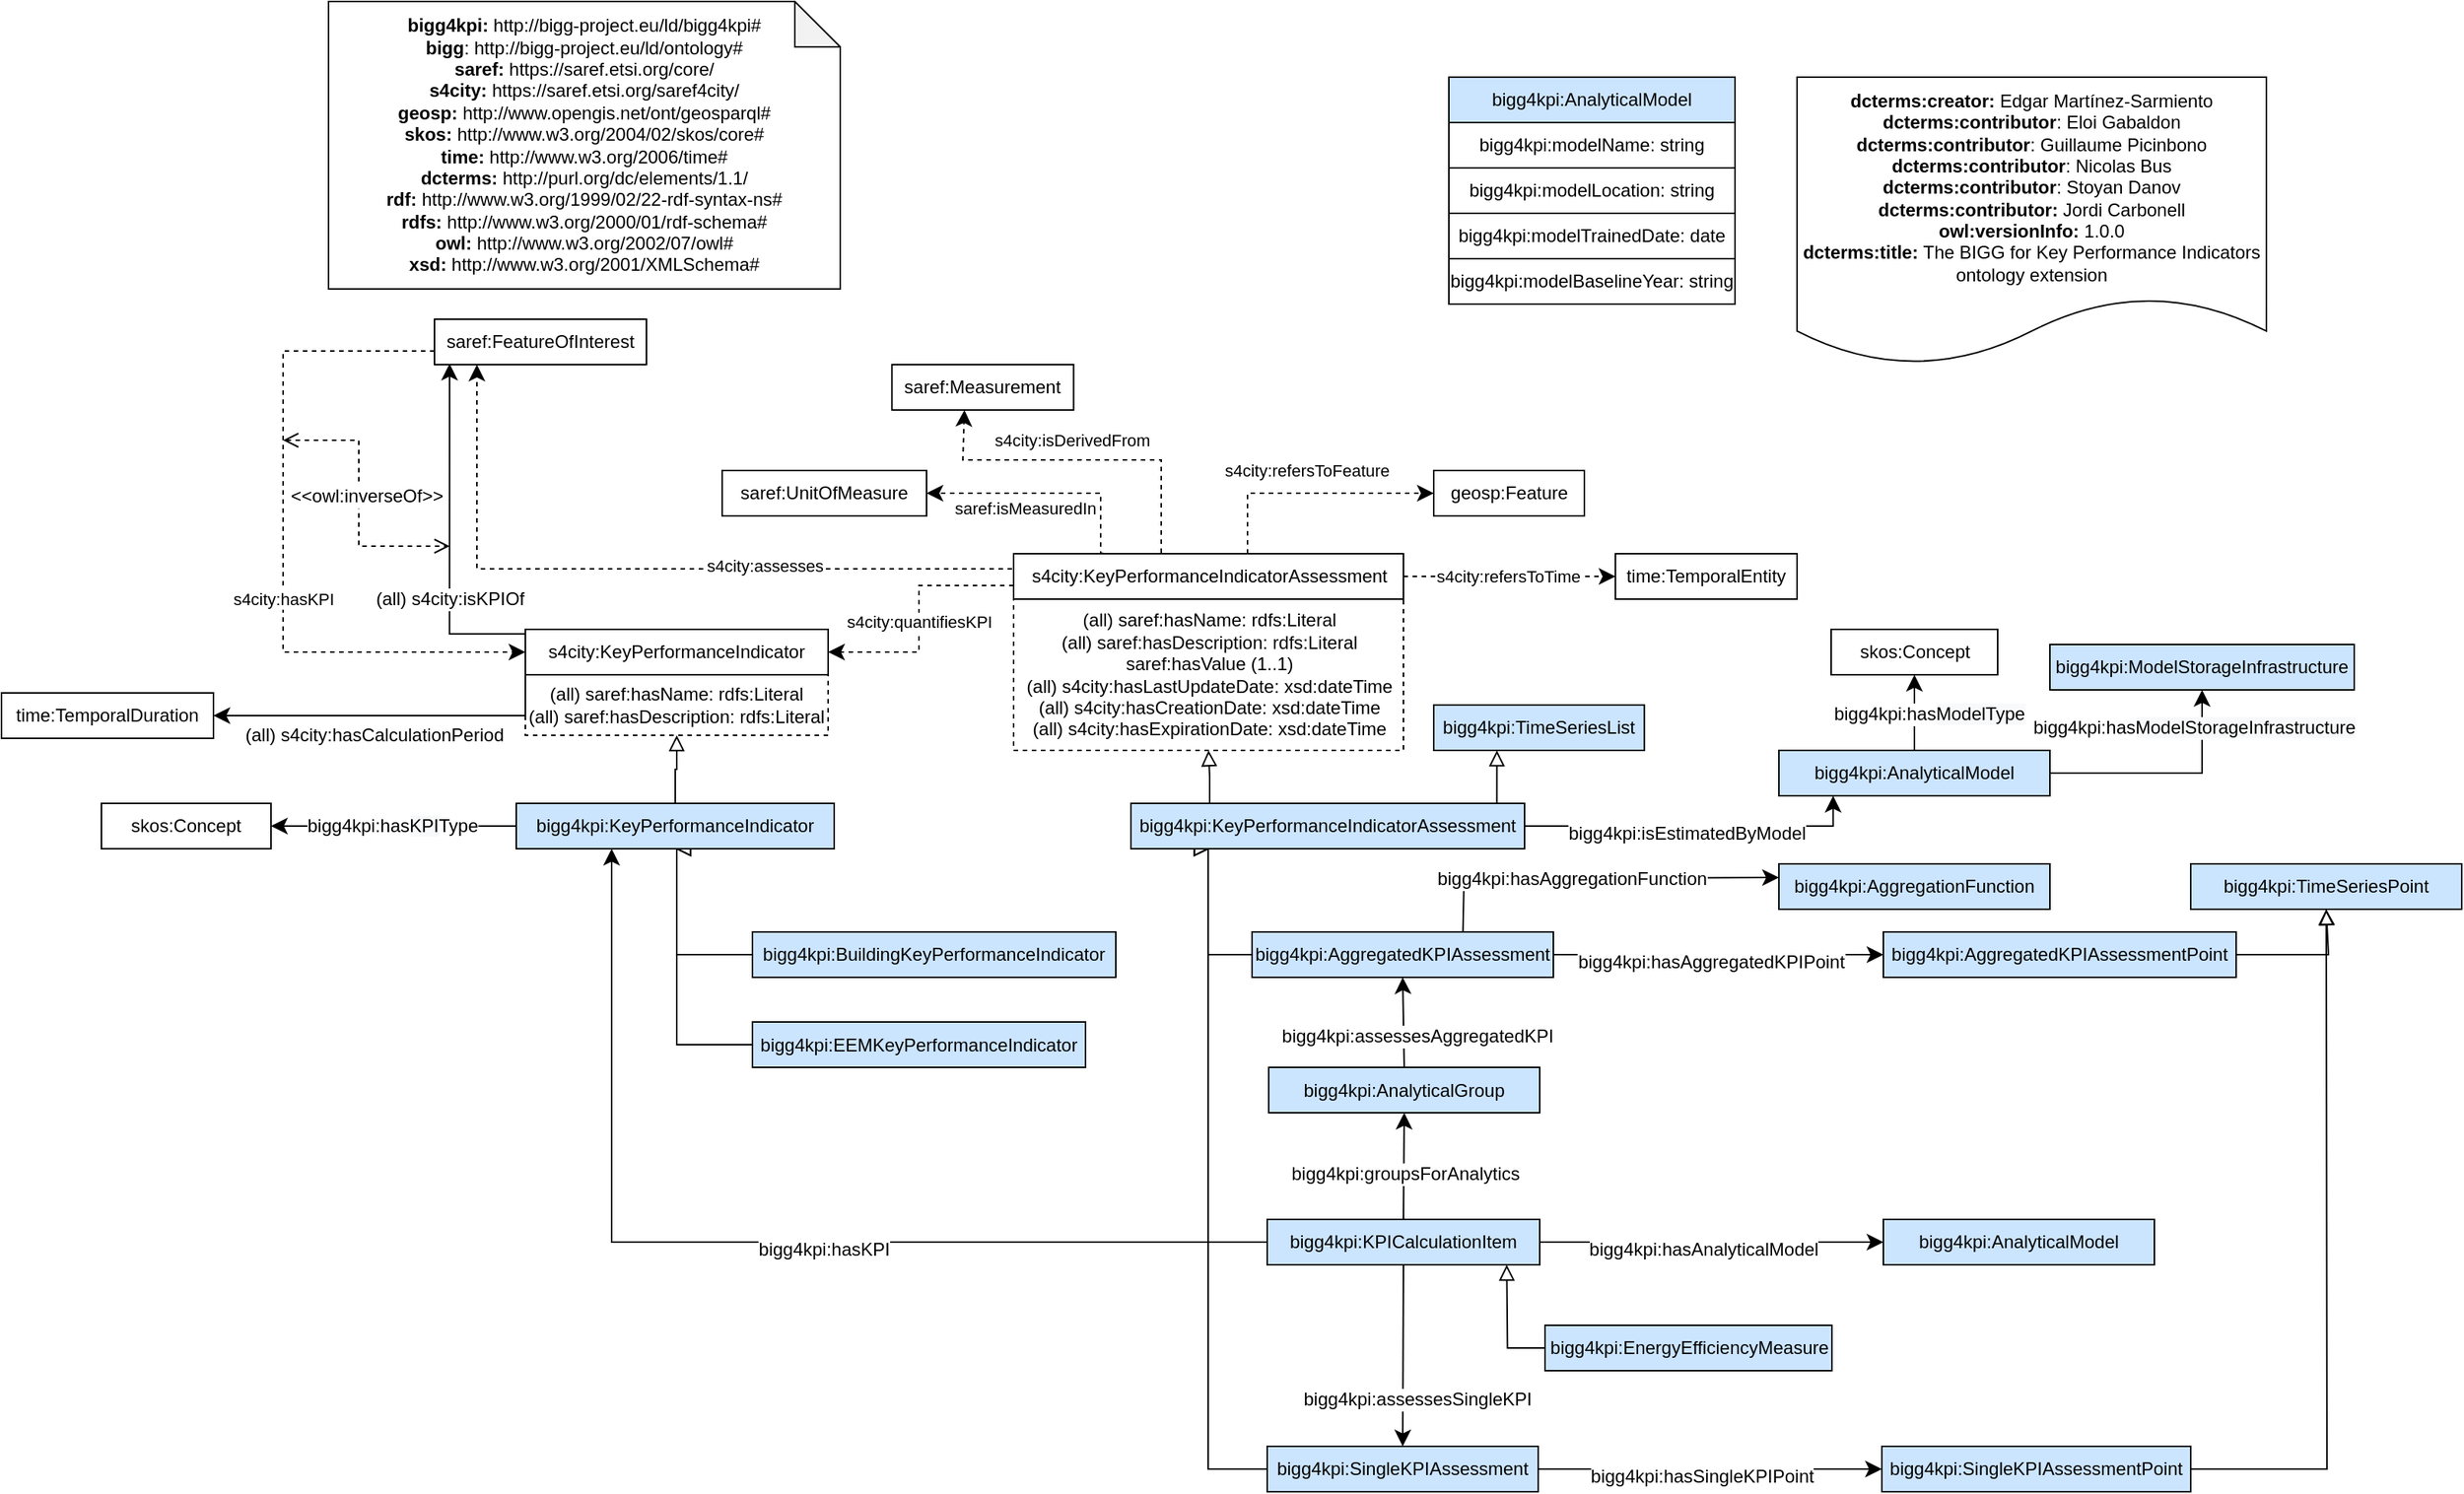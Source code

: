 <mxfile version="20.5.3" type="embed"><diagram id="xN5c13emSfbrc5WPA_zT" name="Page-1"><mxGraphModel dx="3368" dy="302" grid="1" gridSize="10" guides="1" tooltips="1" connect="1" arrows="1" fold="1" page="1" pageScale="1" pageWidth="827" pageHeight="1169" math="0" shadow="0"><root><mxCell id="0"/><mxCell id="1" parent="0"/><mxCell id="144" value="bigg4kpi:AnalyticalModel" style="rounded=0;whiteSpace=wrap;html=1;snapToPoint=1;points=[[0.1,0],[0.2,0],[0.3,0],[0.4,0],[0.5,0],[0.6,0],[0.7,0],[0.8,0],[0.9,0],[0,0.1],[0,0.3],[0,0.5],[0,0.7],[0,0.9],[0.1,1],[0.2,1],[0.3,1],[0.4,1],[0.5,1],[0.6,1],[0.7,1],[0.8,1],[0.9,1],[1,0.1],[1,0.3],[1,0.5],[1,0.7],[1,0.9]];fillColor=#CCE5FF;strokeColor=#000000;" parent="1" vertex="1"><mxGeometry x="80" y="160" width="189" height="30" as="geometry"/></mxCell><mxCell id="227" value="bigg4kpi:modelName: string" style="rounded=0;whiteSpace=wrap;html=1;snapToPoint=1;points=[[0.1,0],[0.2,0],[0.3,0],[0.4,0],[0.5,0],[0.6,0],[0.7,0],[0.8,0],[0.9,0],[0,0.1],[0,0.3],[0,0.5],[0,0.7],[0,0.9],[0.1,1],[0.2,1],[0.3,1],[0.4,1],[0.5,1],[0.6,1],[0.7,1],[0.8,1],[0.9,1],[1,0.1],[1,0.3],[1,0.5],[1,0.7],[1,0.9]];" parent="1" vertex="1"><mxGeometry x="80" y="190" width="189" height="30" as="geometry"/></mxCell><mxCell id="229" value="bigg4kpi:modelLocation: string" style="rounded=0;whiteSpace=wrap;html=1;snapToPoint=1;points=[[0.1,0],[0.2,0],[0.3,0],[0.4,0],[0.5,0],[0.6,0],[0.7,0],[0.8,0],[0.9,0],[0,0.1],[0,0.3],[0,0.5],[0,0.7],[0,0.9],[0.1,1],[0.2,1],[0.3,1],[0.4,1],[0.5,1],[0.6,1],[0.7,1],[0.8,1],[0.9,1],[1,0.1],[1,0.3],[1,0.5],[1,0.7],[1,0.9]];" parent="1" vertex="1"><mxGeometry x="80" y="220" width="189" height="30" as="geometry"/></mxCell><mxCell id="aMNXibjqDT7EPzsapejx-229" value="bigg4kpi:modelTrainedDate: date" style="rounded=0;whiteSpace=wrap;html=1;snapToPoint=1;points=[[0.1,0],[0.2,0],[0.3,0],[0.4,0],[0.5,0],[0.6,0],[0.7,0],[0.8,0],[0.9,0],[0,0.1],[0,0.3],[0,0.5],[0,0.7],[0,0.9],[0.1,1],[0.2,1],[0.3,1],[0.4,1],[0.5,1],[0.6,1],[0.7,1],[0.8,1],[0.9,1],[1,0.1],[1,0.3],[1,0.5],[1,0.7],[1,0.9]];" parent="1" vertex="1"><mxGeometry x="80" y="250" width="189" height="30" as="geometry"/></mxCell><mxCell id="aMNXibjqDT7EPzsapejx-230" value="bigg4kpi:modelBaselineYear: string" style="rounded=0;whiteSpace=wrap;html=1;snapToPoint=1;points=[[0.1,0],[0.2,0],[0.3,0],[0.4,0],[0.5,0],[0.6,0],[0.7,0],[0.8,0],[0.9,0],[0,0.1],[0,0.3],[0,0.5],[0,0.7],[0,0.9],[0.1,1],[0.2,1],[0.3,1],[0.4,1],[0.5,1],[0.6,1],[0.7,1],[0.8,1],[0.9,1],[1,0.1],[1,0.3],[1,0.5],[1,0.7],[1,0.9]];" parent="1" vertex="1"><mxGeometry x="80" y="280" width="189" height="30" as="geometry"/></mxCell><mxCell id="cyqLHnk5NtlNjv0K2VUl-229" value="geosp:Feature" style="rounded=0;whiteSpace=wrap;html=1;snapToPoint=1;points=[[0.1,0],[0.2,0],[0.3,0],[0.4,0],[0.5,0],[0.6,0],[0.7,0],[0.8,0],[0.9,0],[0,0.1],[0,0.3],[0,0.5],[0,0.7],[0,0.9],[0.1,1],[0.2,1],[0.3,1],[0.4,1],[0.5,1],[0.6,1],[0.7,1],[0.8,1],[0.9,1],[1,0.1],[1,0.3],[1,0.5],[1,0.7],[1,0.9]];" parent="1" vertex="1"><mxGeometry x="70" y="420" width="99.5" height="30" as="geometry"/></mxCell><mxCell id="cyqLHnk5NtlNjv0K2VUl-230" value="saref:Measurement" style="rounded=0;whiteSpace=wrap;html=1;snapToPoint=1;points=[[0.1,0],[0.2,0],[0.3,0],[0.4,0],[0.5,0],[0.6,0],[0.7,0],[0.8,0],[0.9,0],[0,0.1],[0,0.3],[0,0.5],[0,0.7],[0,0.9],[0.1,1],[0.2,1],[0.3,1],[0.4,1],[0.5,1],[0.6,1],[0.7,1],[0.8,1],[0.9,1],[1,0.1],[1,0.3],[1,0.5],[1,0.7],[1,0.9]];" parent="1" vertex="1"><mxGeometry x="-287.85" y="350" width="120" height="30" as="geometry"/></mxCell><mxCell id="cyqLHnk5NtlNjv0K2VUl-231" value="saref:UnitOfMeasure" style="rounded=0;whiteSpace=wrap;html=1;snapToPoint=1;points=[[0.1,0],[0.2,0],[0.3,0],[0.4,0],[0.5,0],[0.6,0],[0.7,0],[0.8,0],[0.9,0],[0,0.1],[0,0.3],[0,0.5],[0,0.7],[0,0.9],[0.1,1],[0.2,1],[0.3,1],[0.4,1],[0.5,1],[0.6,1],[0.7,1],[0.8,1],[0.9,1],[1,0.1],[1,0.3],[1,0.5],[1,0.7],[1,0.9]];" parent="1" vertex="1"><mxGeometry x="-400" y="420" width="135" height="30" as="geometry"/></mxCell><mxCell id="cyqLHnk5NtlNjv0K2VUl-232" value="time:TemporalEntity" style="rounded=0;whiteSpace=wrap;html=1;snapToPoint=1;points=[[0.1,0],[0.2,0],[0.3,0],[0.4,0],[0.5,0],[0.6,0],[0.7,0],[0.8,0],[0.9,0],[0,0.1],[0,0.3],[0,0.5],[0,0.7],[0,0.9],[0.1,1],[0.2,1],[0.3,1],[0.4,1],[0.5,1],[0.6,1],[0.7,1],[0.8,1],[0.9,1],[1,0.1],[1,0.3],[1,0.5],[1,0.7],[1,0.9]];" parent="1" vertex="1"><mxGeometry x="189.98" y="475" width="120" height="30" as="geometry"/></mxCell><mxCell id="cyqLHnk5NtlNjv0K2VUl-233" value="saref:FeatureOfInterest" style="rounded=0;whiteSpace=wrap;html=1;snapToPoint=1;points=[[0.1,0],[0.2,0],[0.3,0],[0.4,0],[0.5,0],[0.6,0],[0.7,0],[0.8,0],[0.9,0],[0,0.1],[0,0.3],[0,0.5],[0,0.7],[0,0.9],[0.1,1],[0.2,1],[0.3,1],[0.4,1],[0.5,1],[0.6,1],[0.7,1],[0.8,1],[0.9,1],[1,0.1],[1,0.3],[1,0.5],[1,0.7],[1,0.9]];" parent="1" vertex="1"><mxGeometry x="-590" y="320" width="140" height="30" as="geometry"/></mxCell><mxCell id="cyqLHnk5NtlNjv0K2VUl-234" value="" style="endArrow=classic;html=1;endSize=8;dashed=1;arcSize=0;rounded=0;edgeStyle=orthogonalEdgeStyle;exitX=0.6;exitY=0;exitDx=0;exitDy=0;" parent="1" source="cyqLHnk5NtlNjv0K2VUl-237" target="cyqLHnk5NtlNjv0K2VUl-229" edge="1"><mxGeometry width="50" height="50" relative="1" as="geometry"><mxPoint x="236.0" y="550" as="sourcePoint"/><mxPoint x="340" y="45" as="targetPoint"/><Array as="points"><mxPoint x="-53" y="435"/></Array></mxGeometry></mxCell><mxCell id="cyqLHnk5NtlNjv0K2VUl-235" value="&lt;div&gt;s4city:refersToFeature&lt;/div&gt;" style="edgeLabel;html=1;align=center;verticalAlign=middle;resizable=0;points=[];" parent="cyqLHnk5NtlNjv0K2VUl-234" connectable="0" vertex="1"><mxGeometry x="-0.191" y="-1" relative="1" as="geometry"><mxPoint x="13" y="-16" as="offset"/></mxGeometry></mxCell><mxCell id="cyqLHnk5NtlNjv0K2VUl-236" value="(all) saref:hasName: rdfs:Literal&lt;br&gt;(all) saref:hasDescription: rdfs:Literal&lt;br&gt;saref:hasValue (1..1)&lt;br&gt;(all) s4city:hasLastUpdateDate: xsd:dateTime&lt;br&gt;(all) s4city:hasCreationDate: xsd:dateTime&lt;br&gt;(all) s4city:hasExpirationDate: xsd:dateTime" style="rounded=0;whiteSpace=wrap;html=1;snapToPoint=1;points=[[0.1,0],[0.2,0],[0.3,0],[0.4,0],[0.5,0],[0.6,0],[0.7,0],[0.8,0],[0.9,0],[0,0.1],[0,0.3],[0,0.5],[0,0.7],[0,0.9],[0.1,1],[0.2,1],[0.3,1],[0.4,1],[0.5,1],[0.6,1],[0.7,1],[0.8,1],[0.9,1],[1,0.1],[1,0.3],[1,0.5],[1,0.7],[1,0.9]];dashed=1;" parent="1" vertex="1"><mxGeometry x="-207.5" y="505" width="257.5" height="100" as="geometry"/></mxCell><mxCell id="cyqLHnk5NtlNjv0K2VUl-237" value="s4city:KeyPerformanceIndicatorAssessment" style="rounded=0;whiteSpace=wrap;html=1;snapToPoint=1;points=[[0.1,0],[0.2,0],[0.3,0],[0.4,0],[0.5,0],[0.6,0],[0.7,0],[0.8,0],[0.9,0],[0,0.1],[0,0.3],[0,0.5],[0,0.7],[0,0.9],[0.1,1],[0.2,1],[0.3,1],[0.4,1],[0.5,1],[0.6,1],[0.7,1],[0.8,1],[0.9,1],[1,0.1],[1,0.3],[1,0.5],[1,0.7],[1,0.9]];" parent="1" vertex="1"><mxGeometry x="-207.5" y="475" width="257.5" height="30" as="geometry"/></mxCell><mxCell id="cyqLHnk5NtlNjv0K2VUl-238" value="" style="endArrow=classic;html=1;endSize=8;dashed=1;arcSize=0;rounded=0;edgeStyle=orthogonalEdgeStyle;exitX=0.4;exitY=0;exitDx=0;exitDy=0;" parent="1" source="cyqLHnk5NtlNjv0K2VUl-237" target="cyqLHnk5NtlNjv0K2VUl-230" edge="1"><mxGeometry width="50" height="50" relative="1" as="geometry"><mxPoint x="-530" y="474.95" as="sourcePoint"/><mxPoint x="-236" y="31.95" as="targetPoint"/><Array as="points"><mxPoint x="-110" y="475"/><mxPoint x="-110" y="413"/><mxPoint x="-241" y="413"/></Array></mxGeometry></mxCell><mxCell id="cyqLHnk5NtlNjv0K2VUl-239" value="&lt;div&gt;s4city:isDerivedFrom&lt;/div&gt;" style="edgeLabel;html=1;align=center;verticalAlign=middle;resizable=0;points=[];" parent="cyqLHnk5NtlNjv0K2VUl-238" connectable="0" vertex="1"><mxGeometry x="-0.191" y="-1" relative="1" as="geometry"><mxPoint x="-33" y="-12" as="offset"/></mxGeometry></mxCell><mxCell id="cyqLHnk5NtlNjv0K2VUl-240" value="" style="endArrow=classic;html=1;endSize=8;dashed=1;arcSize=0;rounded=0;edgeStyle=orthogonalEdgeStyle;exitX=0.23;exitY=-0.009;exitDx=0;exitDy=0;exitPerimeter=0;" parent="1" source="cyqLHnk5NtlNjv0K2VUl-237" target="cyqLHnk5NtlNjv0K2VUl-231" edge="1"><mxGeometry width="50" height="50" relative="1" as="geometry"><mxPoint x="-140" y="474" as="sourcePoint"/><mxPoint x="-140" y="404" as="targetPoint"/><Array as="points"><mxPoint x="-150" y="475"/></Array></mxGeometry></mxCell><mxCell id="cyqLHnk5NtlNjv0K2VUl-241" value="&lt;div&gt;saref:isMeasuredIn&lt;/div&gt;" style="edgeLabel;html=1;align=center;verticalAlign=middle;resizable=0;points=[];" parent="cyqLHnk5NtlNjv0K2VUl-240" connectable="0" vertex="1"><mxGeometry x="-0.191" y="-1" relative="1" as="geometry"><mxPoint x="-28" y="11" as="offset"/></mxGeometry></mxCell><mxCell id="cyqLHnk5NtlNjv0K2VUl-242" value="" style="endArrow=classic;html=1;endSize=8;dashed=1;arcSize=0;rounded=0;edgeStyle=orthogonalEdgeStyle;entryX=0.2;entryY=1;entryDx=0;entryDy=0;exitX=0;exitY=0.5;exitDx=0;exitDy=0;" parent="1" source="cyqLHnk5NtlNjv0K2VUl-237" target="cyqLHnk5NtlNjv0K2VUl-233" edge="1"><mxGeometry width="50" height="50" relative="1" as="geometry"><mxPoint x="-570" y="468" as="sourcePoint"/><mxPoint x="-570" y="398" as="targetPoint"/><Array as="points"><mxPoint x="-207" y="485"/><mxPoint x="-562" y="485"/></Array></mxGeometry></mxCell><mxCell id="cyqLHnk5NtlNjv0K2VUl-243" value="&lt;div&gt;s4city:assesses&lt;/div&gt;" style="edgeLabel;html=1;align=center;verticalAlign=middle;resizable=0;points=[];" parent="cyqLHnk5NtlNjv0K2VUl-242" connectable="0" vertex="1"><mxGeometry x="-0.191" y="-1" relative="1" as="geometry"><mxPoint x="30" y="-1" as="offset"/></mxGeometry></mxCell><mxCell id="cyqLHnk5NtlNjv0K2VUl-244" value="(all) saref:hasName: rdfs:Literal&lt;br style=&quot;border-color: var(--border-color);&quot;&gt;(all) saref:hasDescription: rdfs:Literal&lt;br style=&quot;border-color: var(--border-color);&quot;&gt;" style="rounded=0;whiteSpace=wrap;html=1;snapToPoint=1;points=[[0.1,0],[0.2,0],[0.3,0],[0.4,0],[0.5,0],[0.6,0],[0.7,0],[0.8,0],[0.9,0],[0,0.1],[0,0.3],[0,0.5],[0,0.7],[0,0.9],[0.1,1],[0.2,1],[0.3,1],[0.4,1],[0.5,1],[0.6,1],[0.7,1],[0.8,1],[0.9,1],[1,0.1],[1,0.3],[1,0.5],[1,0.7],[1,0.9]];dashed=1;" parent="1" vertex="1"><mxGeometry x="-530" y="555" width="200" height="40" as="geometry"/></mxCell><mxCell id="cyqLHnk5NtlNjv0K2VUl-245" value="s4city:KeyPerformanceIndicator" style="rounded=0;whiteSpace=wrap;html=1;snapToPoint=1;points=[[0.1,0],[0.2,0],[0.3,0],[0.4,0],[0.5,0],[0.6,0],[0.7,0],[0.8,0],[0.9,0],[0,0.1],[0,0.3],[0,0.5],[0,0.7],[0,0.9],[0.1,1],[0.2,1],[0.3,1],[0.4,1],[0.5,1],[0.6,1],[0.7,1],[0.8,1],[0.9,1],[1,0.1],[1,0.3],[1,0.5],[1,0.7],[1,0.9]];" parent="1" vertex="1"><mxGeometry x="-530" y="525" width="200" height="30" as="geometry"/></mxCell><mxCell id="cyqLHnk5NtlNjv0K2VUl-246" value="" style="endArrow=classic;html=1;endSize=8;arcSize=0;rounded=0;entryX=0.071;entryY=0.98;entryDx=0;entryDy=0;edgeStyle=orthogonalEdgeStyle;exitX=0;exitY=0.1;exitDx=0;exitDy=0;entryPerimeter=0;" parent="1" source="cyqLHnk5NtlNjv0K2VUl-245" target="cyqLHnk5NtlNjv0K2VUl-233" edge="1"><mxGeometry width="50" height="50" relative="1" as="geometry"><mxPoint x="-530" y="505" as="sourcePoint"/><mxPoint x="-590" y="405" as="targetPoint"/><Array as="points"><mxPoint x="-580" y="528"/></Array></mxGeometry></mxCell><mxCell id="cyqLHnk5NtlNjv0K2VUl-247" value="(all) s4city:isKPIOf" style="text;html=1;align=center;verticalAlign=middle;resizable=0;points=[];labelBackgroundColor=#ffffff;" parent="cyqLHnk5NtlNjv0K2VUl-246" connectable="0" vertex="1"><mxGeometry x="-0.127" relative="1" as="geometry"><mxPoint y="27" as="offset"/></mxGeometry></mxCell><mxCell id="cyqLHnk5NtlNjv0K2VUl-248" value="" style="endArrow=classic;html=1;endSize=8;arcSize=0;rounded=0;edgeStyle=orthogonalEdgeStyle;exitX=0;exitY=0.9;exitDx=0;exitDy=0;" parent="1" source="cyqLHnk5NtlNjv0K2VUl-245" target="cyqLHnk5NtlNjv0K2VUl-250" edge="1"><mxGeometry width="50" height="50" relative="1" as="geometry"><mxPoint x="-530" y="582.0" as="sourcePoint"/><mxPoint x="-580" y="680.0" as="targetPoint"/><Array as="points"><mxPoint x="-530" y="582"/><mxPoint x="-580" y="582"/></Array></mxGeometry></mxCell><mxCell id="cyqLHnk5NtlNjv0K2VUl-249" value="(all) s4city:hasCalculationPeriod" style="text;html=1;align=center;verticalAlign=middle;resizable=0;points=[];labelBackgroundColor=#ffffff;" parent="cyqLHnk5NtlNjv0K2VUl-248" connectable="0" vertex="1"><mxGeometry x="-0.127" relative="1" as="geometry"><mxPoint x="-27" y="13" as="offset"/></mxGeometry></mxCell><mxCell id="cyqLHnk5NtlNjv0K2VUl-250" value="time:TemporalDuration" style="rounded=0;whiteSpace=wrap;html=1;snapToPoint=1;points=[[0.1,0],[0.2,0],[0.3,0],[0.4,0],[0.5,0],[0.6,0],[0.7,0],[0.8,0],[0.9,0],[0,0.1],[0,0.3],[0,0.5],[0,0.7],[0,0.9],[0.1,1],[0.2,1],[0.3,1],[0.4,1],[0.5,1],[0.6,1],[0.7,1],[0.8,1],[0.9,1],[1,0.1],[1,0.3],[1,0.5],[1,0.7],[1,0.9]];" parent="1" vertex="1"><mxGeometry x="-876" y="567" width="140" height="30" as="geometry"/></mxCell><mxCell id="cyqLHnk5NtlNjv0K2VUl-251" value="" style="endArrow=classic;html=1;endSize=8;dashed=1;arcSize=0;rounded=0;entryX=0;entryY=0.5;entryDx=0;entryDy=0;exitX=0;exitY=0.7;exitDx=0;exitDy=0;edgeStyle=orthogonalEdgeStyle;" parent="1" source="cyqLHnk5NtlNjv0K2VUl-233" target="cyqLHnk5NtlNjv0K2VUl-245" edge="1"><mxGeometry width="50" height="50" relative="1" as="geometry"><mxPoint x="-770" y="315" as="sourcePoint"/><mxPoint x="-620" y="285" as="targetPoint"/><Array as="points"><mxPoint x="-690" y="341"/><mxPoint x="-690" y="540"/></Array></mxGeometry></mxCell><mxCell id="cyqLHnk5NtlNjv0K2VUl-252" value="&lt;div&gt;s4city:hasKPI&lt;/div&gt;" style="edgeLabel;html=1;align=center;verticalAlign=middle;resizable=0;points=[];" parent="cyqLHnk5NtlNjv0K2VUl-251" connectable="0" vertex="1"><mxGeometry x="-0.191" y="-1" relative="1" as="geometry"><mxPoint x="1" y="78" as="offset"/></mxGeometry></mxCell><mxCell id="cyqLHnk5NtlNjv0K2VUl-253" value="" style="endArrow=open;html=1;fontColor=#000099;endFill=0;dashed=1;endSize=8;startArrow=open;startFill=0;startSize=8;arcSize=0;rounded=0;edgeStyle=orthogonalEdgeStyle;" parent="1" edge="1"><mxGeometry width="50" height="50" relative="1" as="geometry"><mxPoint x="-690" y="400" as="sourcePoint"/><mxPoint x="-580" y="470" as="targetPoint"/><Array as="points"><mxPoint x="-640" y="470"/></Array></mxGeometry></mxCell><mxCell id="cyqLHnk5NtlNjv0K2VUl-254" value="&amp;lt;&amp;lt;owl:inverseOf&amp;gt;&amp;gt;" style="text;html=1;align=center;verticalAlign=middle;resizable=0;points=[];fontColor=#000000;labelBackgroundColor=#ffffff;" parent="cyqLHnk5NtlNjv0K2VUl-253" connectable="0" vertex="1"><mxGeometry x="-0.328" relative="1" as="geometry"><mxPoint x="5" y="26" as="offset"/></mxGeometry></mxCell><mxCell id="cyqLHnk5NtlNjv0K2VUl-255" value="" style="endArrow=classic;html=1;endSize=8;dashed=1;arcSize=0;rounded=0;edgeStyle=orthogonalEdgeStyle;entryX=1;entryY=0.5;entryDx=0;entryDy=0;exitX=0;exitY=0.7;exitDx=0;exitDy=0;" parent="1" source="cyqLHnk5NtlNjv0K2VUl-237" target="cyqLHnk5NtlNjv0K2VUl-245" edge="1"><mxGeometry width="50" height="50" relative="1" as="geometry"><mxPoint x="-270" y="635" as="sourcePoint"/><mxPoint x="-270" y="565" as="targetPoint"/><Array as="points"><mxPoint x="-270" y="496"/><mxPoint x="-270" y="540"/></Array></mxGeometry></mxCell><mxCell id="cyqLHnk5NtlNjv0K2VUl-256" value="&lt;div&gt;s4city:quantifiesKPI&lt;/div&gt;" style="edgeLabel;html=1;align=center;verticalAlign=middle;resizable=0;points=[];" parent="cyqLHnk5NtlNjv0K2VUl-255" connectable="0" vertex="1"><mxGeometry x="-0.191" y="-1" relative="1" as="geometry"><mxPoint x="1" y="19" as="offset"/></mxGeometry></mxCell><mxCell id="cyqLHnk5NtlNjv0K2VUl-257" value="" style="endArrow=classic;html=1;endSize=8;dashed=1;arcSize=0;rounded=0;edgeStyle=orthogonalEdgeStyle;" parent="1" source="cyqLHnk5NtlNjv0K2VUl-237" target="cyqLHnk5NtlNjv0K2VUl-232" edge="1"><mxGeometry width="50" height="50" relative="1" as="geometry"><mxPoint x="60" y="500" as="sourcePoint"/><mxPoint x="350" y="55" as="targetPoint"/></mxGeometry></mxCell><mxCell id="cyqLHnk5NtlNjv0K2VUl-258" value="&lt;div&gt;s4city:refersToTime&lt;/div&gt;" style="edgeLabel;html=1;align=center;verticalAlign=middle;resizable=0;points=[];" parent="cyqLHnk5NtlNjv0K2VUl-257" connectable="0" vertex="1"><mxGeometry x="-0.191" y="-1" relative="1" as="geometry"><mxPoint x="12" y="-1" as="offset"/></mxGeometry></mxCell><mxCell id="cyqLHnk5NtlNjv0K2VUl-260" value="skos:Concept" style="rounded=0;whiteSpace=wrap;html=1;snapToPoint=1;points=[[0.1,0],[0.2,0],[0.3,0],[0.4,0],[0.5,0],[0.6,0],[0.7,0],[0.8,0],[0.9,0],[0,0.1],[0,0.3],[0,0.5],[0,0.7],[0,0.9],[0.1,1],[0.2,1],[0.3,1],[0.4,1],[0.5,1],[0.6,1],[0.7,1],[0.8,1],[0.9,1],[1,0.1],[1,0.3],[1,0.5],[1,0.7],[1,0.9]];" parent="1" vertex="1"><mxGeometry x="-810" y="640" width="112" height="30" as="geometry"/></mxCell><mxCell id="cyqLHnk5NtlNjv0K2VUl-261" value="" style="endArrow=classic;html=1;endSize=8;arcSize=0;rounded=0;" parent="1" source="230" target="cyqLHnk5NtlNjv0K2VUl-260" edge="1"><mxGeometry width="50" height="50" relative="1" as="geometry"><mxPoint x="-552.706" y="654.824" as="sourcePoint"/><mxPoint x="-565" y="732" as="targetPoint"/></mxGeometry></mxCell><mxCell id="cyqLHnk5NtlNjv0K2VUl-262" value="&lt;div&gt;bigg4kpi:has&lt;span style=&quot;background-color: rgb(248, 249, 250);&quot;&gt;KPI&lt;/span&gt;Type&lt;/div&gt;" style="text;html=1;align=center;verticalAlign=middle;resizable=0;points=[];labelBackgroundColor=#ffffff;" parent="cyqLHnk5NtlNjv0K2VUl-261" vertex="1" connectable="0"><mxGeometry x="-0.127" relative="1" as="geometry"><mxPoint x="-12" as="offset"/></mxGeometry></mxCell><mxCell id="cyqLHnk5NtlNjv0K2VUl-271" value="bigg4kpi:BuildingKeyPerformanceIndicator" style="rounded=0;whiteSpace=wrap;html=1;snapToPoint=1;points=[[0.1,0],[0.2,0],[0.3,0],[0.4,0],[0.5,0],[0.6,0],[0.7,0],[0.8,0],[0.9,0],[0,0.1],[0,0.3],[0,0.5],[0,0.7],[0,0.9],[0.1,1],[0.2,1],[0.3,1],[0.4,1],[0.5,1],[0.6,1],[0.7,1],[0.8,1],[0.9,1],[1,0.1],[1,0.3],[1,0.5],[1,0.7],[1,0.9]];fillColor=#CCE5FF;" parent="1" vertex="1"><mxGeometry x="-380" y="725" width="240" height="30" as="geometry"/></mxCell><mxCell id="cyqLHnk5NtlNjv0K2VUl-272" value="bigg4kpi:EEMKeyPerformanceIndicator" style="rounded=0;whiteSpace=wrap;html=1;snapToPoint=1;points=[[0.1,0],[0.2,0],[0.3,0],[0.4,0],[0.5,0],[0.6,0],[0.7,0],[0.8,0],[0.9,0],[0,0.1],[0,0.3],[0,0.5],[0,0.7],[0,0.9],[0.1,1],[0.2,1],[0.3,1],[0.4,1],[0.5,1],[0.6,1],[0.7,1],[0.8,1],[0.9,1],[1,0.1],[1,0.3],[1,0.5],[1,0.7],[1,0.9]];fillColor=#CCE5FF;" parent="1" vertex="1"><mxGeometry x="-380" y="784.5" width="220" height="30" as="geometry"/></mxCell><mxCell id="cyqLHnk5NtlNjv0K2VUl-273" value="" style="endArrow=block;html=1;fontColor=#000099;endFill=0;endSize=8;arcSize=0;rounded=0;edgeStyle=orthogonalEdgeStyle;entryX=0.5;entryY=1;entryDx=0;entryDy=0;" parent="1" source="cyqLHnk5NtlNjv0K2VUl-271" target="230" edge="1"><mxGeometry width="50" height="50" relative="1" as="geometry"><mxPoint x="-373.66" y="1071.75" as="sourcePoint"/><mxPoint x="-430" y="691" as="targetPoint"/><Array as="points"><mxPoint x="-430" y="740"/><mxPoint x="-430" y="670"/></Array></mxGeometry></mxCell><mxCell id="cyqLHnk5NtlNjv0K2VUl-274" value="" style="endArrow=block;html=1;fontColor=#000099;endFill=0;endSize=8;arcSize=0;rounded=0;edgeStyle=orthogonalEdgeStyle;entryX=0.5;entryY=1;entryDx=0;entryDy=0;" parent="1" source="cyqLHnk5NtlNjv0K2VUl-272" target="230" edge="1"><mxGeometry width="50" height="50" relative="1" as="geometry"><mxPoint x="-442.736" y="866.5" as="sourcePoint"/><mxPoint x="-430" y="691" as="targetPoint"/><Array as="points"><mxPoint x="-430" y="799"/><mxPoint x="-430" y="670"/></Array></mxGeometry></mxCell><mxCell id="cyqLHnk5NtlNjv0K2VUl-304" value="bigg4kpi:EnergyEfficiencyMeasure" style="rounded=0;whiteSpace=wrap;html=1;snapToPoint=1;points=[[0.1,0],[0.2,0],[0.3,0],[0.4,0],[0.5,0],[0.6,0],[0.7,0],[0.8,0],[0.9,0],[0,0.1],[0,0.3],[0,0.5],[0,0.7],[0,0.9],[0.1,1],[0.2,1],[0.3,1],[0.4,1],[0.5,1],[0.6,1],[0.7,1],[0.8,1],[0.9,1],[1,0.1],[1,0.3],[1,0.5],[1,0.7],[1,0.9]];fillColor=#CCE5FF;" parent="1" vertex="1"><mxGeometry x="143.5" y="985" width="189.5" height="30" as="geometry"/></mxCell><mxCell id="cyqLHnk5NtlNjv0K2VUl-305" value="" style="endArrow=block;html=1;fontColor=#000099;endFill=0;entryX=0.8;entryY=1;entryDx=0;entryDy=0;endSize=8;arcSize=0;rounded=0;edgeStyle=orthogonalEdgeStyle;" parent="1" source="cyqLHnk5NtlNjv0K2VUl-304" edge="1"><mxGeometry width="50" height="50" relative="1" as="geometry"><mxPoint x="405.6" y="825" as="sourcePoint"/><mxPoint x="118.2" y="945" as="targetPoint"/></mxGeometry></mxCell><mxCell id="cyqLHnk5NtlNjv0K2VUl-313" value="bigg4kpi:AggregationFunction" style="rounded=0;whiteSpace=wrap;html=1;snapToPoint=1;points=[[0.1,0],[0.2,0],[0.3,0],[0.4,0],[0.5,0],[0.6,0],[0.7,0],[0.8,0],[0.9,0],[0,0.1],[0,0.3],[0,0.5],[0,0.7],[0,0.9],[0.1,1],[0.2,1],[0.3,1],[0.4,1],[0.5,1],[0.6,1],[0.7,1],[0.8,1],[0.9,1],[1,0.1],[1,0.3],[1,0.5],[1,0.7],[1,0.9]];fillColor=#CCE5FF;" parent="1" vertex="1"><mxGeometry x="298" y="680" width="179" height="30" as="geometry"/></mxCell><mxCell id="cyqLHnk5NtlNjv0K2VUl-314" value="" style="endArrow=classic;html=1;endSize=8;arcSize=0;rounded=0;edgeStyle=elbowEdgeStyle;exitX=0.7;exitY=0;exitDx=0;exitDy=0;" parent="1" source="cyqLHnk5NtlNjv0K2VUl-318" target="cyqLHnk5NtlNjv0K2VUl-313" edge="1"><mxGeometry width="50" height="50" relative="1" as="geometry"><mxPoint x="1210" y="457.5" as="sourcePoint"/><mxPoint x="979" y="457.5" as="targetPoint"/><Array as="points"><mxPoint x="90" y="690"/></Array></mxGeometry></mxCell><mxCell id="cyqLHnk5NtlNjv0K2VUl-315" value="&lt;div&gt;bigg4kpi:hasAggregationFunction&lt;/div&gt;" style="text;html=1;align=center;verticalAlign=middle;resizable=0;points=[];labelBackgroundColor=#ffffff;" parent="cyqLHnk5NtlNjv0K2VUl-314" connectable="0" vertex="1"><mxGeometry x="-0.127" relative="1" as="geometry"><mxPoint as="offset"/></mxGeometry></mxCell><mxCell id="cyqLHnk5NtlNjv0K2VUl-316" value="" style="endArrow=block;html=1;fontColor=#000099;endFill=0;endSize=8;arcSize=0;rounded=0;edgeStyle=orthogonalEdgeStyle;entryX=0.2;entryY=1;entryDx=0;entryDy=0;" parent="1" source="cyqLHnk5NtlNjv0K2VUl-318" target="232" edge="1"><mxGeometry width="50" height="50" relative="1" as="geometry"><mxPoint x="290" y="765" as="sourcePoint"/><mxPoint x="-78" y="701" as="targetPoint"/><Array as="points"><mxPoint x="-79" y="740"/><mxPoint x="-79" y="670"/></Array></mxGeometry></mxCell><mxCell id="cyqLHnk5NtlNjv0K2VUl-317" value="" style="endArrow=block;html=1;fontColor=#000099;endFill=0;endSize=8;arcSize=0;rounded=0;edgeStyle=orthogonalEdgeStyle;entryX=0.2;entryY=1;entryDx=0;entryDy=0;" parent="1" source="cyqLHnk5NtlNjv0K2VUl-319" target="232" edge="1"><mxGeometry width="50" height="50" relative="1" as="geometry"><mxPoint x="540" y="765" as="sourcePoint"/><mxPoint x="-78" y="701" as="targetPoint"/><Array as="points"><mxPoint x="-79" y="1080"/><mxPoint x="-79" y="670"/></Array></mxGeometry></mxCell><mxCell id="cyqLHnk5NtlNjv0K2VUl-318" value="bigg4kpi:AggregatedKPIAssessment" style="rounded=0;whiteSpace=wrap;html=1;snapToPoint=1;points=[[0.1,0],[0.2,0],[0.3,0],[0.4,0],[0.5,0],[0.6,0],[0.7,0],[0.8,0],[0.9,0],[0,0.1],[0,0.3],[0,0.5],[0,0.7],[0,0.9],[0.1,1],[0.2,1],[0.3,1],[0.4,1],[0.5,1],[0.6,1],[0.7,1],[0.8,1],[0.9,1],[1,0.1],[1,0.3],[1,0.5],[1,0.7],[1,0.9]];fillColor=#CCE5FF;" parent="1" vertex="1"><mxGeometry x="-50" y="725" width="199" height="30" as="geometry"/></mxCell><mxCell id="cyqLHnk5NtlNjv0K2VUl-319" value="bigg4kpi:SingleKPIAssessment" style="rounded=0;whiteSpace=wrap;html=1;snapToPoint=1;points=[[0.1,0],[0.2,0],[0.3,0],[0.4,0],[0.5,0],[0.6,0],[0.7,0],[0.8,0],[0.9,0],[0,0.1],[0,0.3],[0,0.5],[0,0.7],[0,0.9],[0.1,1],[0.2,1],[0.3,1],[0.4,1],[0.5,1],[0.6,1],[0.7,1],[0.8,1],[0.9,1],[1,0.1],[1,0.3],[1,0.5],[1,0.7],[1,0.9]];fillColor=#CCE5FF;" parent="1" vertex="1"><mxGeometry x="-40" y="1065" width="179" height="30" as="geometry"/></mxCell><mxCell id="cyqLHnk5NtlNjv0K2VUl-320" value="bigg4kpi:AggregatedKPIAssessmentPoint" style="rounded=0;whiteSpace=wrap;html=1;snapToPoint=1;points=[[0.1,0],[0.2,0],[0.3,0],[0.4,0],[0.5,0],[0.6,0],[0.7,0],[0.8,0],[0.9,0],[0,0.1],[0,0.3],[0,0.5],[0,0.7],[0,0.9],[0.1,1],[0.2,1],[0.3,1],[0.4,1],[0.5,1],[0.6,1],[0.7,1],[0.8,1],[0.9,1],[1,0.1],[1,0.3],[1,0.5],[1,0.7],[1,0.9]];fillColor=#CCE5FF;" parent="1" vertex="1"><mxGeometry x="367" y="725" width="233" height="30" as="geometry"/></mxCell><mxCell id="cyqLHnk5NtlNjv0K2VUl-321" value="" style="endArrow=classic;html=1;endSize=8;arcSize=0;rounded=0;exitX=1;exitY=0.5;exitDx=0;exitDy=0;" parent="1" source="cyqLHnk5NtlNjv0K2VUl-318" target="cyqLHnk5NtlNjv0K2VUl-320" edge="1"><mxGeometry width="50" height="50" relative="1" as="geometry"><mxPoint x="870" y="870.5" as="sourcePoint"/><mxPoint x="1470" y="880" as="targetPoint"/></mxGeometry></mxCell><mxCell id="cyqLHnk5NtlNjv0K2VUl-322" value="&lt;div&gt;bigg4kpi:hasAggregatedKPIPoint&lt;/div&gt;" style="text;html=1;align=center;verticalAlign=middle;resizable=0;points=[];labelBackgroundColor=#ffffff;" parent="cyqLHnk5NtlNjv0K2VUl-321" vertex="1" connectable="0"><mxGeometry x="-0.127" relative="1" as="geometry"><mxPoint x="9" y="5" as="offset"/></mxGeometry></mxCell><mxCell id="cyqLHnk5NtlNjv0K2VUl-323" value="bigg4kpi:TimeSeriesPoint" style="rounded=0;whiteSpace=wrap;html=1;snapToPoint=1;points=[[0.1,0],[0.2,0],[0.3,0],[0.4,0],[0.5,0],[0.6,0],[0.7,0],[0.8,0],[0.9,0],[0,0.1],[0,0.3],[0,0.5],[0,0.7],[0,0.9],[0.1,1],[0.2,1],[0.3,1],[0.4,1],[0.5,1],[0.6,1],[0.7,1],[0.8,1],[0.9,1],[1,0.1],[1,0.3],[1,0.5],[1,0.7],[1,0.9]];fillColor=#CCE5FF;" parent="1" vertex="1"><mxGeometry x="570" y="680" width="179" height="30" as="geometry"/></mxCell><mxCell id="cyqLHnk5NtlNjv0K2VUl-327" value="bigg4kpi:SingleKPIAssessmentPoint" style="rounded=0;whiteSpace=wrap;html=1;snapToPoint=1;points=[[0.1,0],[0.2,0],[0.3,0],[0.4,0],[0.5,0],[0.6,0],[0.7,0],[0.8,0],[0.9,0],[0,0.1],[0,0.3],[0,0.5],[0,0.7],[0,0.9],[0.1,1],[0.2,1],[0.3,1],[0.4,1],[0.5,1],[0.6,1],[0.7,1],[0.8,1],[0.9,1],[1,0.1],[1,0.3],[1,0.5],[1,0.7],[1,0.9]];fillColor=#CCE5FF;" parent="1" vertex="1"><mxGeometry x="366" y="1065" width="204" height="30" as="geometry"/></mxCell><mxCell id="cyqLHnk5NtlNjv0K2VUl-328" value="" style="endArrow=classic;html=1;endSize=8;arcSize=0;rounded=0;" parent="1" source="cyqLHnk5NtlNjv0K2VUl-319" target="cyqLHnk5NtlNjv0K2VUl-327" edge="1"><mxGeometry width="50" height="50" relative="1" as="geometry"><mxPoint x="199" y="1070.5" as="sourcePoint"/><mxPoint x="349" y="990" as="targetPoint"/></mxGeometry></mxCell><mxCell id="cyqLHnk5NtlNjv0K2VUl-329" value="&lt;div&gt;bigg4kpi:hasSingleKPIPoint&lt;/div&gt;" style="text;html=1;align=center;verticalAlign=middle;resizable=0;points=[];labelBackgroundColor=#ffffff;" parent="cyqLHnk5NtlNjv0K2VUl-328" vertex="1" connectable="0"><mxGeometry x="-0.127" relative="1" as="geometry"><mxPoint x="9" y="5" as="offset"/></mxGeometry></mxCell><mxCell id="cyqLHnk5NtlNjv0K2VUl-331" value="" style="endArrow=block;html=1;fontColor=#000099;endFill=0;endSize=8;arcSize=0;rounded=0;edgeStyle=orthogonalEdgeStyle;" parent="1" source="cyqLHnk5NtlNjv0K2VUl-320" target="cyqLHnk5NtlNjv0K2VUl-323" edge="1"><mxGeometry width="50" height="50" relative="1" as="geometry"><mxPoint x="670" y="775" as="sourcePoint"/><mxPoint x="1058" y="1005" as="targetPoint"/><Array as="points"><mxPoint x="661" y="740"/></Array></mxGeometry></mxCell><mxCell id="cyqLHnk5NtlNjv0K2VUl-332" value="" style="endArrow=block;html=1;fontColor=#000099;endFill=0;endSize=8;arcSize=0;rounded=0;edgeStyle=orthogonalEdgeStyle;" parent="1" source="cyqLHnk5NtlNjv0K2VUl-327" target="cyqLHnk5NtlNjv0K2VUl-323" edge="1"><mxGeometry width="50" height="50" relative="1" as="geometry"><mxPoint x="597" y="750" as="sourcePoint"/><mxPoint x="671" y="701" as="targetPoint"/><Array as="points"><mxPoint x="660" y="1080"/></Array></mxGeometry></mxCell><mxCell id="cyqLHnk5NtlNjv0K2VUl-342" value="bigg4kpi:AnalyticalModel" style="rounded=0;whiteSpace=wrap;html=1;snapToPoint=1;points=[[0.1,0],[0.2,0],[0.3,0],[0.4,0],[0.5,0],[0.6,0],[0.7,0],[0.8,0],[0.9,0],[0,0.1],[0,0.3],[0,0.5],[0,0.7],[0,0.9],[0.1,1],[0.2,1],[0.3,1],[0.4,1],[0.5,1],[0.6,1],[0.7,1],[0.8,1],[0.9,1],[1,0.1],[1,0.3],[1,0.5],[1,0.7],[1,0.9]];fillColor=#CCE5FF;" parent="1" vertex="1"><mxGeometry x="298" y="605" width="179" height="30" as="geometry"/></mxCell><mxCell id="cyqLHnk5NtlNjv0K2VUl-343" value="" style="endArrow=classic;html=1;endSize=8;arcSize=0;rounded=0;entryX=0.2;entryY=1;entryDx=0;entryDy=0;exitX=1;exitY=0.5;exitDx=0;exitDy=0;edgeStyle=orthogonalEdgeStyle;" parent="1" source="232" target="cyqLHnk5NtlNjv0K2VUl-342" edge="1"><mxGeometry width="50" height="50" relative="1" as="geometry"><mxPoint x="60" y="655.0" as="sourcePoint"/><mxPoint x="221" y="547.5" as="targetPoint"/></mxGeometry></mxCell><mxCell id="cyqLHnk5NtlNjv0K2VUl-344" value="&lt;div&gt;bigg4kpi:isEstimatedByModel&lt;/div&gt;" style="text;html=1;align=center;verticalAlign=middle;resizable=0;points=[];labelBackgroundColor=#ffffff;" parent="cyqLHnk5NtlNjv0K2VUl-343" vertex="1" connectable="0"><mxGeometry x="-0.127" relative="1" as="geometry"><mxPoint x="9" y="5" as="offset"/></mxGeometry></mxCell><mxCell id="cyqLHnk5NtlNjv0K2VUl-345" value="bigg4kpi:ModelStorageInfrastructure" style="rounded=0;whiteSpace=wrap;html=1;snapToPoint=1;points=[[0.1,0],[0.2,0],[0.3,0],[0.4,0],[0.5,0],[0.6,0],[0.7,0],[0.8,0],[0.9,0],[0,0.1],[0,0.3],[0,0.5],[0,0.7],[0,0.9],[0.1,1],[0.2,1],[0.3,1],[0.4,1],[0.5,1],[0.6,1],[0.7,1],[0.8,1],[0.9,1],[1,0.1],[1,0.3],[1,0.5],[1,0.7],[1,0.9]];fillColor=#CCE5FF;" parent="1" vertex="1"><mxGeometry x="477" y="535" width="201" height="30" as="geometry"/></mxCell><mxCell id="cyqLHnk5NtlNjv0K2VUl-346" value="" style="endArrow=classic;html=1;endSize=8;arcSize=0;rounded=0;exitX=1;exitY=0.5;exitDx=0;exitDy=0;edgeStyle=orthogonalEdgeStyle;" parent="1" source="cyqLHnk5NtlNjv0K2VUl-342" target="cyqLHnk5NtlNjv0K2VUl-345" edge="1"><mxGeometry width="50" height="50" relative="1" as="geometry"><mxPoint x="-182" y="522.5" as="sourcePoint"/><mxPoint x="-31" y="522.5" as="targetPoint"/></mxGeometry></mxCell><mxCell id="cyqLHnk5NtlNjv0K2VUl-347" value="&lt;div&gt;bigg4kpi:has&lt;span style=&quot;background-color: rgb(248, 249, 250);&quot;&gt;ModelStorageInfrastructure&lt;/span&gt;&lt;/div&gt;" style="text;html=1;align=center;verticalAlign=middle;resizable=0;points=[];labelBackgroundColor=#ffffff;" parent="cyqLHnk5NtlNjv0K2VUl-346" vertex="1" connectable="0"><mxGeometry x="-0.127" relative="1" as="geometry"><mxPoint x="27" y="-30" as="offset"/></mxGeometry></mxCell><mxCell id="cyqLHnk5NtlNjv0K2VUl-348" value="skos:Concept" style="rounded=0;whiteSpace=wrap;html=1;snapToPoint=1;points=[[0.1,0],[0.2,0],[0.3,0],[0.4,0],[0.5,0],[0.6,0],[0.7,0],[0.8,0],[0.9,0],[0,0.1],[0,0.3],[0,0.5],[0,0.7],[0,0.9],[0.1,1],[0.2,1],[0.3,1],[0.4,1],[0.5,1],[0.6,1],[0.7,1],[0.8,1],[0.9,1],[1,0.1],[1,0.3],[1,0.5],[1,0.7],[1,0.9]];" parent="1" vertex="1"><mxGeometry x="332.5" y="525" width="110" height="30" as="geometry"/></mxCell><mxCell id="cyqLHnk5NtlNjv0K2VUl-349" value="" style="endArrow=classic;html=1;endSize=8;arcSize=0;rounded=0;entryX=0.5;entryY=1;entryDx=0;entryDy=0;exitX=0.5;exitY=0;exitDx=0;exitDy=0;" parent="1" source="cyqLHnk5NtlNjv0K2VUl-342" target="cyqLHnk5NtlNjv0K2VUl-348" edge="1"><mxGeometry width="50" height="50" relative="1" as="geometry"><mxPoint x="487" y="630" as="sourcePoint"/><mxPoint x="738" y="630" as="targetPoint"/></mxGeometry></mxCell><mxCell id="cyqLHnk5NtlNjv0K2VUl-350" value="&lt;div&gt;bigg4kpi:has&lt;span style=&quot;background-color: rgb(248, 249, 250);&quot;&gt;ModelType&lt;/span&gt;&lt;/div&gt;" style="text;html=1;align=center;verticalAlign=middle;resizable=0;points=[];labelBackgroundColor=#ffffff;" parent="cyqLHnk5NtlNjv0K2VUl-349" vertex="1" connectable="0"><mxGeometry x="-0.127" relative="1" as="geometry"><mxPoint x="9" y="-2" as="offset"/></mxGeometry></mxCell><mxCell id="cyqLHnk5NtlNjv0K2VUl-353" value="bigg4kpi:AnalyticalGroup" style="rounded=0;whiteSpace=wrap;html=1;snapToPoint=1;points=[[0.1,0],[0.2,0],[0.3,0],[0.4,0],[0.5,0],[0.6,0],[0.7,0],[0.8,0],[0.9,0],[0,0.1],[0,0.3],[0,0.5],[0,0.7],[0,0.9],[0.1,1],[0.2,1],[0.3,1],[0.4,1],[0.5,1],[0.6,1],[0.7,1],[0.8,1],[0.9,1],[1,0.1],[1,0.3],[1,0.5],[1,0.7],[1,0.9]];fillColor=#CCE5FF;" parent="1" vertex="1"><mxGeometry x="-39" y="814.5" width="179" height="30" as="geometry"/></mxCell><mxCell id="cyqLHnk5NtlNjv0K2VUl-354" value="" style="endArrow=classic;html=1;endSize=8;arcSize=0;rounded=0;exitX=0.5;exitY=0;exitDx=0;exitDy=0;" parent="1" source="cyqLHnk5NtlNjv0K2VUl-353" target="cyqLHnk5NtlNjv0K2VUl-318" edge="1"><mxGeometry width="50" height="50" relative="1" as="geometry"><mxPoint x="47.17" y="875" as="sourcePoint"/><mxPoint x="80" y="795" as="targetPoint"/></mxGeometry></mxCell><mxCell id="cyqLHnk5NtlNjv0K2VUl-355" value="&lt;div&gt;bigg4kpi:assessesAggregatedKPI&lt;/div&gt;" style="text;html=1;align=center;verticalAlign=middle;resizable=0;points=[];labelBackgroundColor=#ffffff;" parent="cyqLHnk5NtlNjv0K2VUl-354" vertex="1" connectable="0"><mxGeometry x="-0.127" relative="1" as="geometry"><mxPoint x="9" y="5" as="offset"/></mxGeometry></mxCell><mxCell id="cyqLHnk5NtlNjv0K2VUl-356" value="bigg4kpi:KPICalculationItem" style="rounded=0;whiteSpace=wrap;html=1;snapToPoint=1;points=[[0.1,0],[0.2,0],[0.3,0],[0.4,0],[0.5,0],[0.6,0],[0.7,0],[0.8,0],[0.9,0],[0,0.1],[0,0.3],[0,0.5],[0,0.7],[0,0.9],[0.1,1],[0.2,1],[0.3,1],[0.4,1],[0.5,1],[0.6,1],[0.7,1],[0.8,1],[0.9,1],[1,0.1],[1,0.3],[1,0.5],[1,0.7],[1,0.9]];fillColor=#CCE5FF;" parent="1" vertex="1"><mxGeometry x="-40" y="915" width="180" height="30" as="geometry"/></mxCell><mxCell id="cyqLHnk5NtlNjv0K2VUl-357" value="" style="endArrow=classic;html=1;endSize=8;arcSize=0;rounded=0;" parent="1" source="cyqLHnk5NtlNjv0K2VUl-356" target="cyqLHnk5NtlNjv0K2VUl-319" edge="1"><mxGeometry width="50" height="50" relative="1" as="geometry"><mxPoint x="449" y="689.5" as="sourcePoint"/><mxPoint x="469" y="784.5" as="targetPoint"/></mxGeometry></mxCell><mxCell id="cyqLHnk5NtlNjv0K2VUl-358" value="&lt;div&gt;bigg4kpi:assessesSingleKPI&lt;/div&gt;" style="text;html=1;align=center;verticalAlign=middle;resizable=0;points=[];labelBackgroundColor=#ffffff;" parent="cyqLHnk5NtlNjv0K2VUl-357" vertex="1" connectable="0"><mxGeometry x="-0.127" relative="1" as="geometry"><mxPoint x="9" y="36" as="offset"/></mxGeometry></mxCell><mxCell id="cyqLHnk5NtlNjv0K2VUl-359" value="" style="endArrow=classic;html=1;endSize=8;arcSize=0;rounded=0;entryX=0.5;entryY=1;entryDx=0;entryDy=0;exitX=0.5;exitY=0;exitDx=0;exitDy=0;" parent="1" source="cyqLHnk5NtlNjv0K2VUl-356" target="cyqLHnk5NtlNjv0K2VUl-353" edge="1"><mxGeometry width="50" height="50" relative="1" as="geometry"><mxPoint x="270" y="885" as="sourcePoint"/><mxPoint x="208" y="885" as="targetPoint"/></mxGeometry></mxCell><mxCell id="cyqLHnk5NtlNjv0K2VUl-360" value="&lt;div&gt;bigg4kpi:groupsForAnalytics&lt;/div&gt;" style="text;html=1;align=center;verticalAlign=middle;resizable=0;points=[];labelBackgroundColor=#ffffff;" parent="cyqLHnk5NtlNjv0K2VUl-359" vertex="1" connectable="0"><mxGeometry x="-0.127" relative="1" as="geometry"><mxPoint x="1" y="1" as="offset"/></mxGeometry></mxCell><mxCell id="cyqLHnk5NtlNjv0K2VUl-361" value="bigg4kpi:AnalyticalModel" style="rounded=0;whiteSpace=wrap;html=1;snapToPoint=1;points=[[0.1,0],[0.2,0],[0.3,0],[0.4,0],[0.5,0],[0.6,0],[0.7,0],[0.8,0],[0.9,0],[0,0.1],[0,0.3],[0,0.5],[0,0.7],[0,0.9],[0.1,1],[0.2,1],[0.3,1],[0.4,1],[0.5,1],[0.6,1],[0.7,1],[0.8,1],[0.9,1],[1,0.1],[1,0.3],[1,0.5],[1,0.7],[1,0.9]];fillColor=#CCE5FF;" parent="1" vertex="1"><mxGeometry x="367" y="915" width="179" height="30" as="geometry"/></mxCell><mxCell id="cyqLHnk5NtlNjv0K2VUl-362" value="" style="endArrow=classic;html=1;endSize=8;arcSize=0;rounded=0;" parent="1" source="cyqLHnk5NtlNjv0K2VUl-356" target="cyqLHnk5NtlNjv0K2VUl-361" edge="1"><mxGeometry width="50" height="50" relative="1" as="geometry"><mxPoint x="-140" y="1130" as="sourcePoint"/><mxPoint x="290" y="1125" as="targetPoint"/></mxGeometry></mxCell><mxCell id="cyqLHnk5NtlNjv0K2VUl-363" value="&lt;div&gt;bigg4kpi:hasAnalyticalModel&lt;/div&gt;" style="text;html=1;align=center;verticalAlign=middle;resizable=0;points=[];labelBackgroundColor=#ffffff;" parent="cyqLHnk5NtlNjv0K2VUl-362" vertex="1" connectable="0"><mxGeometry x="-0.127" relative="1" as="geometry"><mxPoint x="9" y="5" as="offset"/></mxGeometry></mxCell><mxCell id="cyqLHnk5NtlNjv0K2VUl-364" value="" style="endArrow=classic;html=1;endSize=8;arcSize=0;rounded=0;edgeStyle=orthogonalEdgeStyle;entryX=0.3;entryY=1;entryDx=0;entryDy=0;" parent="1" source="cyqLHnk5NtlNjv0K2VUl-356" target="230" edge="1"><mxGeometry width="50" height="50" relative="1" as="geometry"><mxPoint x="-310" y="965" as="sourcePoint"/><mxPoint x="-470" y="691" as="targetPoint"/><Array as="points"><mxPoint x="-473" y="930"/></Array></mxGeometry></mxCell><mxCell id="cyqLHnk5NtlNjv0K2VUl-365" value="&lt;div&gt;bigg4kpi:hasKPI&lt;/div&gt;" style="text;html=1;align=center;verticalAlign=middle;resizable=0;points=[];labelBackgroundColor=#ffffff;" parent="cyqLHnk5NtlNjv0K2VUl-364" vertex="1" connectable="0"><mxGeometry x="-0.127" relative="1" as="geometry"><mxPoint x="9" y="5" as="offset"/></mxGeometry></mxCell><mxCell id="cyqLHnk5NtlNjv0K2VUl-366" value="bigg4kpi:TimeSeriesList" style="rounded=0;whiteSpace=wrap;html=1;snapToPoint=1;points=[[0.1,0],[0.2,0],[0.3,0],[0.4,0],[0.5,0],[0.6,0],[0.7,0],[0.8,0],[0.9,0],[0,0.1],[0,0.3],[0,0.5],[0,0.7],[0,0.9],[0.1,1],[0.2,1],[0.3,1],[0.4,1],[0.5,1],[0.6,1],[0.7,1],[0.8,1],[0.9,1],[1,0.1],[1,0.3],[1,0.5],[1,0.7],[1,0.9]];fillColor=#CCE5FF;" parent="1" vertex="1"><mxGeometry x="70" y="575.0" width="139.12" height="30" as="geometry"/></mxCell><mxCell id="cyqLHnk5NtlNjv0K2VUl-367" value="" style="endArrow=block;html=1;fontColor=#000099;endFill=0;endSize=8;arcSize=0;rounded=0;exitX=0.9;exitY=0;exitDx=0;exitDy=0;edgeStyle=orthogonalEdgeStyle;entryX=0.3;entryY=1;entryDx=0;entryDy=0;" parent="1" source="232" target="cyqLHnk5NtlNjv0K2VUl-366" edge="1"><mxGeometry width="50" height="50" relative="1" as="geometry"><mxPoint x="138.691" y="669.999" as="sourcePoint"/><mxPoint x="1099.62" y="454.57" as="targetPoint"/><Array as="points"><mxPoint x="112" y="640"/></Array></mxGeometry></mxCell><mxCell id="cyqLHnk5NtlNjv0K2VUl-370" value="&lt;div&gt;&lt;b&gt;bigg4kpi:&lt;/b&gt;&amp;nbsp;http://bigg-project.eu/ld/bigg4kpi#&lt;b&gt;&lt;br&gt;&lt;/b&gt;&lt;/div&gt;&lt;div&gt;&lt;b&gt;bigg&lt;/b&gt;: http://bigg-project.eu/ld/ontology#&lt;/div&gt;&lt;div&gt;&lt;/div&gt;&lt;b&gt;saref:&lt;/b&gt;&amp;nbsp;https://saref.etsi.org/core/&lt;br&gt;&lt;b&gt;s4city:&amp;nbsp;&lt;/b&gt;https://saref.etsi.org/saref4city/&lt;br&gt;&lt;div&gt;&lt;b&gt;geosp:&amp;nbsp;&lt;/b&gt;http://www.opengis.net/ont/geosparql#&lt;/div&gt;&lt;b&gt;skos:&amp;nbsp;&lt;/b&gt;http://www.w3.org/2004/02/skos/core#&lt;br&gt;&lt;span style=&quot;border-color: var(--border-color);&quot;&gt;&lt;b style=&quot;border-color: var(--border-color);&quot;&gt;time:&amp;nbsp;&lt;/b&gt;http://www.w3.org/2006/time#&lt;br&gt;&lt;b&gt;dcterms:&lt;/b&gt;&amp;nbsp;http://purl.org/dc/elements/1.1/&lt;br&gt;&lt;div&gt;&lt;b&gt;rdf:&amp;nbsp;&lt;/b&gt;http://www.w3.org/1999/02/22-rdf-syntax-ns#&lt;/div&gt;&lt;div&gt;&lt;b&gt;rdfs:&amp;nbsp;&lt;/b&gt;http://www.w3.org/2000/01/rdf-schema#&lt;/div&gt;&lt;div&gt;&lt;b&gt;owl:&lt;/b&gt;&amp;nbsp;http://www.w3.org/2002/07/owl#&lt;/div&gt;&lt;div&gt;&lt;b&gt;xsd:&amp;nbsp;&lt;/b&gt;http://www.w3.org/2001/XMLSchema#&lt;/div&gt;&lt;/span&gt;" style="shape=note;whiteSpace=wrap;html=1;backgroundOutline=1;darkOpacity=0.05;fillColor=#FFFFFF;" parent="1" vertex="1"><mxGeometry x="-660" y="110" width="338" height="190" as="geometry"/></mxCell><mxCell id="cyqLHnk5NtlNjv0K2VUl-371" value="&lt;div&gt;&lt;b&gt;dcterms:creator:&lt;/b&gt;&amp;nbsp;Edgar Martínez-Sarmiento&lt;/div&gt;&lt;div&gt;&lt;div&gt;&lt;b&gt;dc&lt;/b&gt;&lt;b&gt;terms&lt;/b&gt;&lt;b&gt;:contributor&lt;/b&gt;:&amp;nbsp;Eloi Gabaldon&lt;/div&gt;&lt;div&gt;&lt;b&gt;dc&lt;/b&gt;&lt;b&gt;terms&lt;/b&gt;&lt;b&gt;:contributor&lt;/b&gt;:&amp;nbsp;Guillaume Picinbono&lt;/div&gt;&lt;div&gt;&lt;b&gt;dc&lt;/b&gt;&lt;b&gt;terms&lt;/b&gt;&lt;b&gt;:contributor&lt;/b&gt;:&amp;nbsp;Nicolas Bus&lt;/div&gt;&lt;div&gt;&lt;b&gt;dc&lt;/b&gt;&lt;b&gt;terms&lt;/b&gt;&lt;b&gt;:contributor&lt;/b&gt;:&amp;nbsp;Stoyan Danov&lt;/div&gt;&lt;div&gt;&lt;b&gt;dc&lt;/b&gt;&lt;b&gt;terms&lt;/b&gt;&lt;b&gt;:contributor:&amp;nbsp;&lt;/b&gt;Jordi Carbonell&lt;/div&gt;&lt;/div&gt;&lt;div&gt;&lt;b&gt;owl:versionInfo:&lt;/b&gt;&amp;nbsp;1.0.0&lt;/div&gt;&lt;div&gt;&lt;b&gt;dcterms:title:&lt;/b&gt;&amp;nbsp;The BIGG for Key Performance Indicators ontology extension&lt;/div&gt;" style="shape=document;whiteSpace=wrap;html=1;boundedLbl=1;labelBackgroundColor=#ffffff;strokeColor=#000000;fontSize=12;fontColor=#000000;size=0.233;fillColor=#FFFFFF;" parent="1" vertex="1"><mxGeometry x="309.98" y="160" width="310" height="190" as="geometry"/></mxCell><mxCell id="230" value="bigg4kpi:KeyPerformanceIndicator" style="rounded=0;whiteSpace=wrap;html=1;snapToPoint=1;points=[[0.1,0],[0.2,0],[0.3,0],[0.4,0],[0.5,0],[0.6,0],[0.7,0],[0.8,0],[0.9,0],[0,0.1],[0,0.3],[0,0.5],[0,0.7],[0,0.9],[0.1,1],[0.2,1],[0.3,1],[0.4,1],[0.5,1],[0.6,1],[0.7,1],[0.8,1],[0.9,1],[1,0.1],[1,0.3],[1,0.5],[1,0.7],[1,0.9]];fillColor=#CCE5FF;" vertex="1" parent="1"><mxGeometry x="-536" y="640" width="210" height="30" as="geometry"/></mxCell><mxCell id="231" value="" style="endArrow=block;html=1;fontColor=#000099;endFill=0;endSize=8;arcSize=0;rounded=0;entryX=0.5;entryY=1;entryDx=0;entryDy=0;exitX=0.5;exitY=0;exitDx=0;exitDy=0;edgeStyle=orthogonalEdgeStyle;" edge="1" parent="1" source="230" target="cyqLHnk5NtlNjv0K2VUl-244"><mxGeometry width="50" height="50" relative="1" as="geometry"><mxPoint x="-29.571" y="1090.429" as="sourcePoint"/><mxPoint x="-68" y="711" as="targetPoint"/></mxGeometry></mxCell><mxCell id="232" value="bigg4kpi:KeyPerformanceIndicatorAssessment" style="rounded=0;whiteSpace=wrap;html=1;snapToPoint=1;points=[[0.1,0],[0.2,0],[0.3,0],[0.4,0],[0.5,0],[0.6,0],[0.7,0],[0.8,0],[0.9,0],[0,0.1],[0,0.3],[0,0.5],[0,0.7],[0,0.9],[0.1,1],[0.2,1],[0.3,1],[0.4,1],[0.5,1],[0.6,1],[0.7,1],[0.8,1],[0.9,1],[1,0.1],[1,0.3],[1,0.5],[1,0.7],[1,0.9]];fillColor=#CCE5FF;" vertex="1" parent="1"><mxGeometry x="-130" y="640" width="260" height="30" as="geometry"/></mxCell><mxCell id="233" value="" style="endArrow=block;html=1;fontColor=#000099;endFill=0;endSize=8;arcSize=0;rounded=0;entryX=0.5;entryY=1;entryDx=0;entryDy=0;edgeStyle=orthogonalEdgeStyle;exitX=0.2;exitY=0;exitDx=0;exitDy=0;" edge="1" parent="1" source="232" target="cyqLHnk5NtlNjv0K2VUl-236"><mxGeometry width="50" height="50" relative="1" as="geometry"><mxPoint x="-421" y="650" as="sourcePoint"/><mxPoint x="-420" y="605" as="targetPoint"/></mxGeometry></mxCell></root></mxGraphModel></diagram></mxfile>